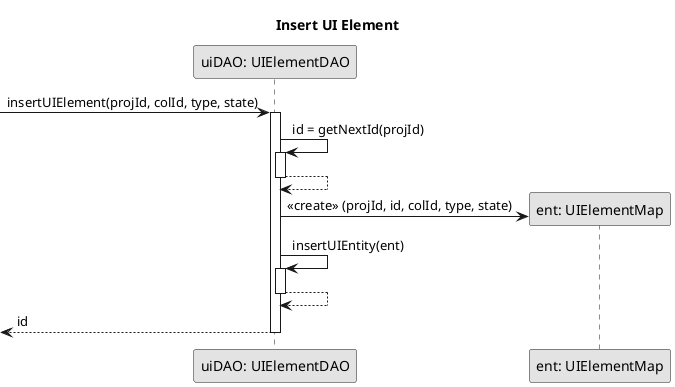 @startuml

skinparam monochrome true
skinparam shadowing false
skinparam genericDisplay old
skinparam classAttributeIconSize 0
hide circle

title Insert UI Element

participant "uiDAO: UIElementDAO" as uiDAO
participant "ent: UIElementMap" as ent

[-> uiDAO : insertUIElement(projId, colId, type, state)
activate uiDAO
uiDAO -> uiDAO : id = getNextId(projId)
activate uiDAO
uiDAO --> uiDAO
deactivate uiDAO
uiDAO -> ent** : <<create>> (projId, id, colId, type, state)
uiDAO -> uiDAO : insertUIEntity(ent)
activate uiDAO
uiDAO --> uiDAO
deactivate uiDAO
uiDAO -->[ : id
deactivate uiDAO


@enduml